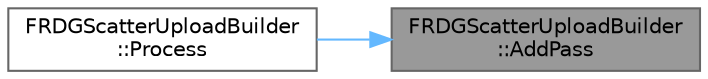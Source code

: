 digraph "FRDGScatterUploadBuilder::AddPass"
{
 // INTERACTIVE_SVG=YES
 // LATEX_PDF_SIZE
  bgcolor="transparent";
  edge [fontname=Helvetica,fontsize=10,labelfontname=Helvetica,labelfontsize=10];
  node [fontname=Helvetica,fontsize=10,shape=box,height=0.2,width=0.4];
  rankdir="RL";
  Node1 [id="Node000001",label="FRDGScatterUploadBuilder\l::AddPass",height=0.2,width=0.4,color="gray40", fillcolor="grey60", style="filled", fontcolor="black",tooltip="Init with pre-existing destination index data, performs a bulk-copy."];
  Node1 -> Node2 [id="edge1_Node000001_Node000002",dir="back",color="steelblue1",style="solid",tooltip=" "];
  Node2 [id="Node000002",label="FRDGScatterUploadBuilder\l::Process",height=0.2,width=0.4,color="grey40", fillcolor="white", style="filled",URL="$dd/d50/classFRDGScatterUploadBuilder.html#a94ce0e5f1d4c8f7aab0d251105b57ccf",tooltip=" "];
}
